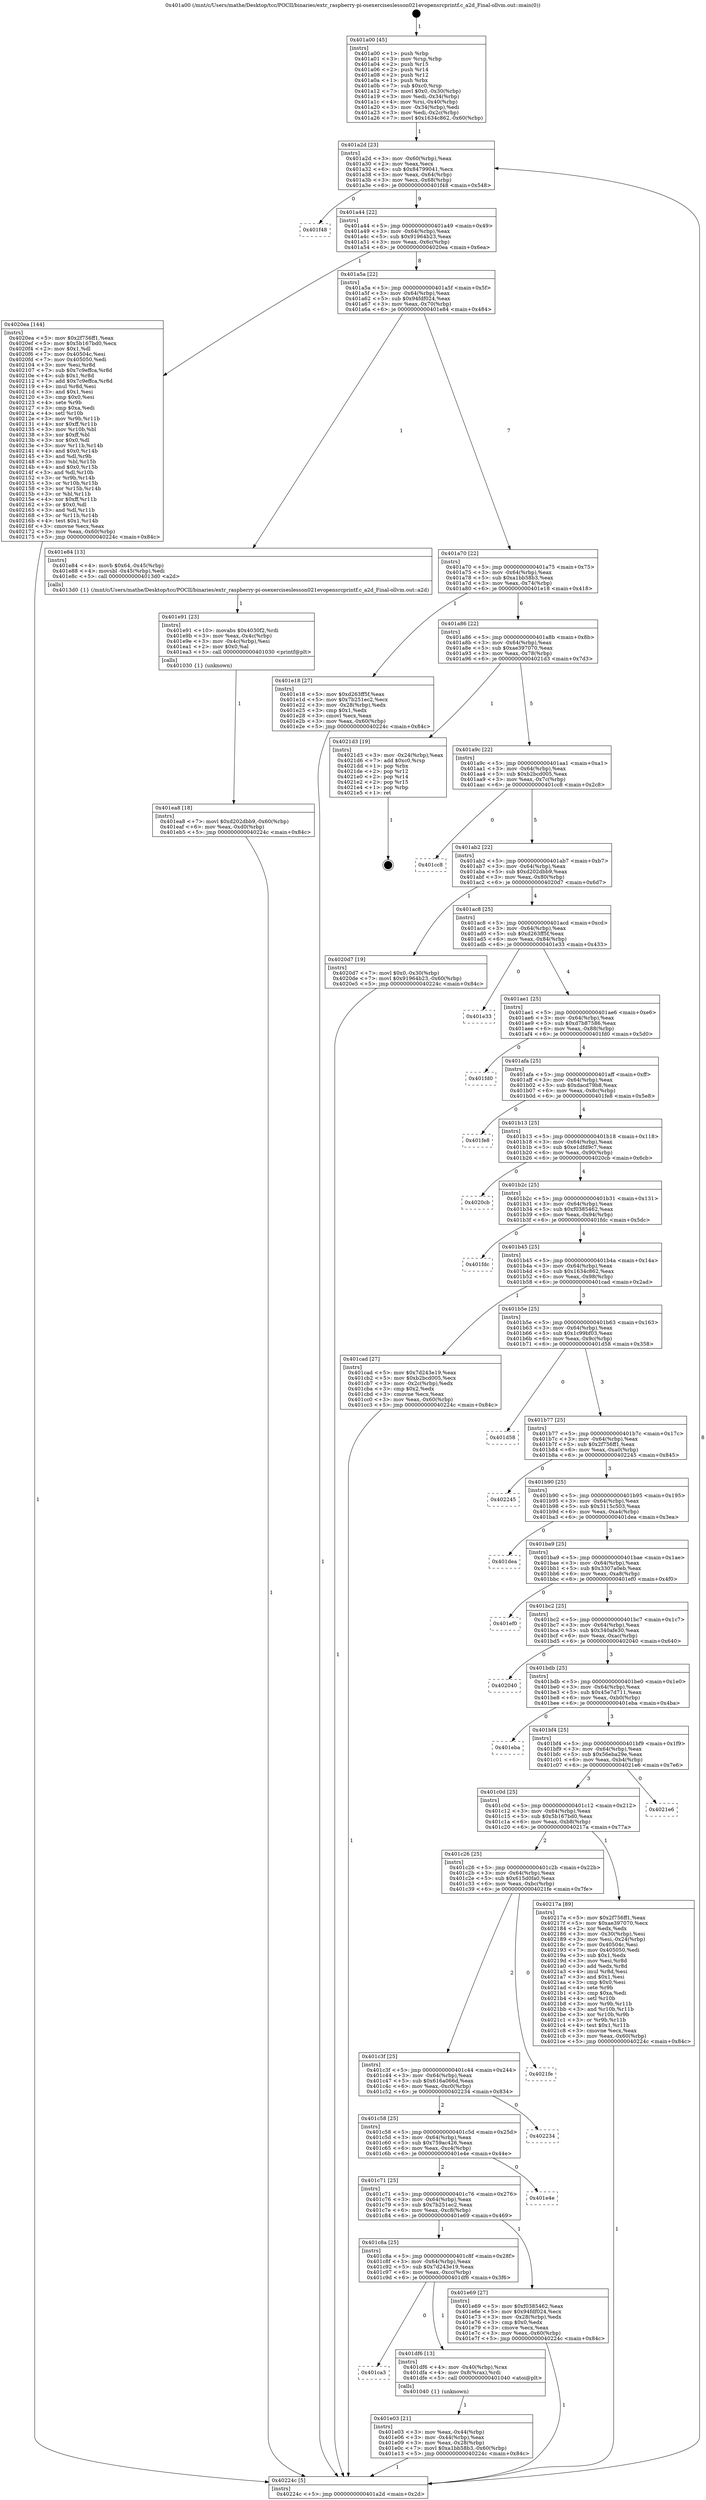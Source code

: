 digraph "0x401a00" {
  label = "0x401a00 (/mnt/c/Users/mathe/Desktop/tcc/POCII/binaries/extr_raspberry-pi-osexerciseslesson021evopensrcprintf.c_a2d_Final-ollvm.out::main(0))"
  labelloc = "t"
  node[shape=record]

  Entry [label="",width=0.3,height=0.3,shape=circle,fillcolor=black,style=filled]
  "0x401a2d" [label="{
     0x401a2d [23]\l
     | [instrs]\l
     &nbsp;&nbsp;0x401a2d \<+3\>: mov -0x60(%rbp),%eax\l
     &nbsp;&nbsp;0x401a30 \<+2\>: mov %eax,%ecx\l
     &nbsp;&nbsp;0x401a32 \<+6\>: sub $0x84799041,%ecx\l
     &nbsp;&nbsp;0x401a38 \<+3\>: mov %eax,-0x64(%rbp)\l
     &nbsp;&nbsp;0x401a3b \<+3\>: mov %ecx,-0x68(%rbp)\l
     &nbsp;&nbsp;0x401a3e \<+6\>: je 0000000000401f48 \<main+0x548\>\l
  }"]
  "0x401f48" [label="{
     0x401f48\l
  }", style=dashed]
  "0x401a44" [label="{
     0x401a44 [22]\l
     | [instrs]\l
     &nbsp;&nbsp;0x401a44 \<+5\>: jmp 0000000000401a49 \<main+0x49\>\l
     &nbsp;&nbsp;0x401a49 \<+3\>: mov -0x64(%rbp),%eax\l
     &nbsp;&nbsp;0x401a4c \<+5\>: sub $0x91964b23,%eax\l
     &nbsp;&nbsp;0x401a51 \<+3\>: mov %eax,-0x6c(%rbp)\l
     &nbsp;&nbsp;0x401a54 \<+6\>: je 00000000004020ea \<main+0x6ea\>\l
  }"]
  Exit [label="",width=0.3,height=0.3,shape=circle,fillcolor=black,style=filled,peripheries=2]
  "0x4020ea" [label="{
     0x4020ea [144]\l
     | [instrs]\l
     &nbsp;&nbsp;0x4020ea \<+5\>: mov $0x2f756ff1,%eax\l
     &nbsp;&nbsp;0x4020ef \<+5\>: mov $0x5b167bd0,%ecx\l
     &nbsp;&nbsp;0x4020f4 \<+2\>: mov $0x1,%dl\l
     &nbsp;&nbsp;0x4020f6 \<+7\>: mov 0x40504c,%esi\l
     &nbsp;&nbsp;0x4020fd \<+7\>: mov 0x405050,%edi\l
     &nbsp;&nbsp;0x402104 \<+3\>: mov %esi,%r8d\l
     &nbsp;&nbsp;0x402107 \<+7\>: sub $0x7c9effca,%r8d\l
     &nbsp;&nbsp;0x40210e \<+4\>: sub $0x1,%r8d\l
     &nbsp;&nbsp;0x402112 \<+7\>: add $0x7c9effca,%r8d\l
     &nbsp;&nbsp;0x402119 \<+4\>: imul %r8d,%esi\l
     &nbsp;&nbsp;0x40211d \<+3\>: and $0x1,%esi\l
     &nbsp;&nbsp;0x402120 \<+3\>: cmp $0x0,%esi\l
     &nbsp;&nbsp;0x402123 \<+4\>: sete %r9b\l
     &nbsp;&nbsp;0x402127 \<+3\>: cmp $0xa,%edi\l
     &nbsp;&nbsp;0x40212a \<+4\>: setl %r10b\l
     &nbsp;&nbsp;0x40212e \<+3\>: mov %r9b,%r11b\l
     &nbsp;&nbsp;0x402131 \<+4\>: xor $0xff,%r11b\l
     &nbsp;&nbsp;0x402135 \<+3\>: mov %r10b,%bl\l
     &nbsp;&nbsp;0x402138 \<+3\>: xor $0xff,%bl\l
     &nbsp;&nbsp;0x40213b \<+3\>: xor $0x0,%dl\l
     &nbsp;&nbsp;0x40213e \<+3\>: mov %r11b,%r14b\l
     &nbsp;&nbsp;0x402141 \<+4\>: and $0x0,%r14b\l
     &nbsp;&nbsp;0x402145 \<+3\>: and %dl,%r9b\l
     &nbsp;&nbsp;0x402148 \<+3\>: mov %bl,%r15b\l
     &nbsp;&nbsp;0x40214b \<+4\>: and $0x0,%r15b\l
     &nbsp;&nbsp;0x40214f \<+3\>: and %dl,%r10b\l
     &nbsp;&nbsp;0x402152 \<+3\>: or %r9b,%r14b\l
     &nbsp;&nbsp;0x402155 \<+3\>: or %r10b,%r15b\l
     &nbsp;&nbsp;0x402158 \<+3\>: xor %r15b,%r14b\l
     &nbsp;&nbsp;0x40215b \<+3\>: or %bl,%r11b\l
     &nbsp;&nbsp;0x40215e \<+4\>: xor $0xff,%r11b\l
     &nbsp;&nbsp;0x402162 \<+3\>: or $0x0,%dl\l
     &nbsp;&nbsp;0x402165 \<+3\>: and %dl,%r11b\l
     &nbsp;&nbsp;0x402168 \<+3\>: or %r11b,%r14b\l
     &nbsp;&nbsp;0x40216b \<+4\>: test $0x1,%r14b\l
     &nbsp;&nbsp;0x40216f \<+3\>: cmovne %ecx,%eax\l
     &nbsp;&nbsp;0x402172 \<+3\>: mov %eax,-0x60(%rbp)\l
     &nbsp;&nbsp;0x402175 \<+5\>: jmp 000000000040224c \<main+0x84c\>\l
  }"]
  "0x401a5a" [label="{
     0x401a5a [22]\l
     | [instrs]\l
     &nbsp;&nbsp;0x401a5a \<+5\>: jmp 0000000000401a5f \<main+0x5f\>\l
     &nbsp;&nbsp;0x401a5f \<+3\>: mov -0x64(%rbp),%eax\l
     &nbsp;&nbsp;0x401a62 \<+5\>: sub $0x94fdf024,%eax\l
     &nbsp;&nbsp;0x401a67 \<+3\>: mov %eax,-0x70(%rbp)\l
     &nbsp;&nbsp;0x401a6a \<+6\>: je 0000000000401e84 \<main+0x484\>\l
  }"]
  "0x401ea8" [label="{
     0x401ea8 [18]\l
     | [instrs]\l
     &nbsp;&nbsp;0x401ea8 \<+7\>: movl $0xd202dbb9,-0x60(%rbp)\l
     &nbsp;&nbsp;0x401eaf \<+6\>: mov %eax,-0xd0(%rbp)\l
     &nbsp;&nbsp;0x401eb5 \<+5\>: jmp 000000000040224c \<main+0x84c\>\l
  }"]
  "0x401e84" [label="{
     0x401e84 [13]\l
     | [instrs]\l
     &nbsp;&nbsp;0x401e84 \<+4\>: movb $0x64,-0x45(%rbp)\l
     &nbsp;&nbsp;0x401e88 \<+4\>: movsbl -0x45(%rbp),%edi\l
     &nbsp;&nbsp;0x401e8c \<+5\>: call 00000000004013d0 \<a2d\>\l
     | [calls]\l
     &nbsp;&nbsp;0x4013d0 \{1\} (/mnt/c/Users/mathe/Desktop/tcc/POCII/binaries/extr_raspberry-pi-osexerciseslesson021evopensrcprintf.c_a2d_Final-ollvm.out::a2d)\l
  }"]
  "0x401a70" [label="{
     0x401a70 [22]\l
     | [instrs]\l
     &nbsp;&nbsp;0x401a70 \<+5\>: jmp 0000000000401a75 \<main+0x75\>\l
     &nbsp;&nbsp;0x401a75 \<+3\>: mov -0x64(%rbp),%eax\l
     &nbsp;&nbsp;0x401a78 \<+5\>: sub $0xa1bb58b3,%eax\l
     &nbsp;&nbsp;0x401a7d \<+3\>: mov %eax,-0x74(%rbp)\l
     &nbsp;&nbsp;0x401a80 \<+6\>: je 0000000000401e18 \<main+0x418\>\l
  }"]
  "0x401e91" [label="{
     0x401e91 [23]\l
     | [instrs]\l
     &nbsp;&nbsp;0x401e91 \<+10\>: movabs $0x4030f2,%rdi\l
     &nbsp;&nbsp;0x401e9b \<+3\>: mov %eax,-0x4c(%rbp)\l
     &nbsp;&nbsp;0x401e9e \<+3\>: mov -0x4c(%rbp),%esi\l
     &nbsp;&nbsp;0x401ea1 \<+2\>: mov $0x0,%al\l
     &nbsp;&nbsp;0x401ea3 \<+5\>: call 0000000000401030 \<printf@plt\>\l
     | [calls]\l
     &nbsp;&nbsp;0x401030 \{1\} (unknown)\l
  }"]
  "0x401e18" [label="{
     0x401e18 [27]\l
     | [instrs]\l
     &nbsp;&nbsp;0x401e18 \<+5\>: mov $0xd263ff5f,%eax\l
     &nbsp;&nbsp;0x401e1d \<+5\>: mov $0x7b251ec2,%ecx\l
     &nbsp;&nbsp;0x401e22 \<+3\>: mov -0x28(%rbp),%edx\l
     &nbsp;&nbsp;0x401e25 \<+3\>: cmp $0x1,%edx\l
     &nbsp;&nbsp;0x401e28 \<+3\>: cmovl %ecx,%eax\l
     &nbsp;&nbsp;0x401e2b \<+3\>: mov %eax,-0x60(%rbp)\l
     &nbsp;&nbsp;0x401e2e \<+5\>: jmp 000000000040224c \<main+0x84c\>\l
  }"]
  "0x401a86" [label="{
     0x401a86 [22]\l
     | [instrs]\l
     &nbsp;&nbsp;0x401a86 \<+5\>: jmp 0000000000401a8b \<main+0x8b\>\l
     &nbsp;&nbsp;0x401a8b \<+3\>: mov -0x64(%rbp),%eax\l
     &nbsp;&nbsp;0x401a8e \<+5\>: sub $0xae397070,%eax\l
     &nbsp;&nbsp;0x401a93 \<+3\>: mov %eax,-0x78(%rbp)\l
     &nbsp;&nbsp;0x401a96 \<+6\>: je 00000000004021d3 \<main+0x7d3\>\l
  }"]
  "0x401e03" [label="{
     0x401e03 [21]\l
     | [instrs]\l
     &nbsp;&nbsp;0x401e03 \<+3\>: mov %eax,-0x44(%rbp)\l
     &nbsp;&nbsp;0x401e06 \<+3\>: mov -0x44(%rbp),%eax\l
     &nbsp;&nbsp;0x401e09 \<+3\>: mov %eax,-0x28(%rbp)\l
     &nbsp;&nbsp;0x401e0c \<+7\>: movl $0xa1bb58b3,-0x60(%rbp)\l
     &nbsp;&nbsp;0x401e13 \<+5\>: jmp 000000000040224c \<main+0x84c\>\l
  }"]
  "0x4021d3" [label="{
     0x4021d3 [19]\l
     | [instrs]\l
     &nbsp;&nbsp;0x4021d3 \<+3\>: mov -0x24(%rbp),%eax\l
     &nbsp;&nbsp;0x4021d6 \<+7\>: add $0xc0,%rsp\l
     &nbsp;&nbsp;0x4021dd \<+1\>: pop %rbx\l
     &nbsp;&nbsp;0x4021de \<+2\>: pop %r12\l
     &nbsp;&nbsp;0x4021e0 \<+2\>: pop %r14\l
     &nbsp;&nbsp;0x4021e2 \<+2\>: pop %r15\l
     &nbsp;&nbsp;0x4021e4 \<+1\>: pop %rbp\l
     &nbsp;&nbsp;0x4021e5 \<+1\>: ret\l
  }"]
  "0x401a9c" [label="{
     0x401a9c [22]\l
     | [instrs]\l
     &nbsp;&nbsp;0x401a9c \<+5\>: jmp 0000000000401aa1 \<main+0xa1\>\l
     &nbsp;&nbsp;0x401aa1 \<+3\>: mov -0x64(%rbp),%eax\l
     &nbsp;&nbsp;0x401aa4 \<+5\>: sub $0xb2bcd005,%eax\l
     &nbsp;&nbsp;0x401aa9 \<+3\>: mov %eax,-0x7c(%rbp)\l
     &nbsp;&nbsp;0x401aac \<+6\>: je 0000000000401cc8 \<main+0x2c8\>\l
  }"]
  "0x401ca3" [label="{
     0x401ca3\l
  }", style=dashed]
  "0x401cc8" [label="{
     0x401cc8\l
  }", style=dashed]
  "0x401ab2" [label="{
     0x401ab2 [22]\l
     | [instrs]\l
     &nbsp;&nbsp;0x401ab2 \<+5\>: jmp 0000000000401ab7 \<main+0xb7\>\l
     &nbsp;&nbsp;0x401ab7 \<+3\>: mov -0x64(%rbp),%eax\l
     &nbsp;&nbsp;0x401aba \<+5\>: sub $0xd202dbb9,%eax\l
     &nbsp;&nbsp;0x401abf \<+3\>: mov %eax,-0x80(%rbp)\l
     &nbsp;&nbsp;0x401ac2 \<+6\>: je 00000000004020d7 \<main+0x6d7\>\l
  }"]
  "0x401df6" [label="{
     0x401df6 [13]\l
     | [instrs]\l
     &nbsp;&nbsp;0x401df6 \<+4\>: mov -0x40(%rbp),%rax\l
     &nbsp;&nbsp;0x401dfa \<+4\>: mov 0x8(%rax),%rdi\l
     &nbsp;&nbsp;0x401dfe \<+5\>: call 0000000000401040 \<atoi@plt\>\l
     | [calls]\l
     &nbsp;&nbsp;0x401040 \{1\} (unknown)\l
  }"]
  "0x4020d7" [label="{
     0x4020d7 [19]\l
     | [instrs]\l
     &nbsp;&nbsp;0x4020d7 \<+7\>: movl $0x0,-0x30(%rbp)\l
     &nbsp;&nbsp;0x4020de \<+7\>: movl $0x91964b23,-0x60(%rbp)\l
     &nbsp;&nbsp;0x4020e5 \<+5\>: jmp 000000000040224c \<main+0x84c\>\l
  }"]
  "0x401ac8" [label="{
     0x401ac8 [25]\l
     | [instrs]\l
     &nbsp;&nbsp;0x401ac8 \<+5\>: jmp 0000000000401acd \<main+0xcd\>\l
     &nbsp;&nbsp;0x401acd \<+3\>: mov -0x64(%rbp),%eax\l
     &nbsp;&nbsp;0x401ad0 \<+5\>: sub $0xd263ff5f,%eax\l
     &nbsp;&nbsp;0x401ad5 \<+6\>: mov %eax,-0x84(%rbp)\l
     &nbsp;&nbsp;0x401adb \<+6\>: je 0000000000401e33 \<main+0x433\>\l
  }"]
  "0x401c8a" [label="{
     0x401c8a [25]\l
     | [instrs]\l
     &nbsp;&nbsp;0x401c8a \<+5\>: jmp 0000000000401c8f \<main+0x28f\>\l
     &nbsp;&nbsp;0x401c8f \<+3\>: mov -0x64(%rbp),%eax\l
     &nbsp;&nbsp;0x401c92 \<+5\>: sub $0x7d243e19,%eax\l
     &nbsp;&nbsp;0x401c97 \<+6\>: mov %eax,-0xcc(%rbp)\l
     &nbsp;&nbsp;0x401c9d \<+6\>: je 0000000000401df6 \<main+0x3f6\>\l
  }"]
  "0x401e33" [label="{
     0x401e33\l
  }", style=dashed]
  "0x401ae1" [label="{
     0x401ae1 [25]\l
     | [instrs]\l
     &nbsp;&nbsp;0x401ae1 \<+5\>: jmp 0000000000401ae6 \<main+0xe6\>\l
     &nbsp;&nbsp;0x401ae6 \<+3\>: mov -0x64(%rbp),%eax\l
     &nbsp;&nbsp;0x401ae9 \<+5\>: sub $0xd7b87586,%eax\l
     &nbsp;&nbsp;0x401aee \<+6\>: mov %eax,-0x88(%rbp)\l
     &nbsp;&nbsp;0x401af4 \<+6\>: je 0000000000401fd0 \<main+0x5d0\>\l
  }"]
  "0x401e69" [label="{
     0x401e69 [27]\l
     | [instrs]\l
     &nbsp;&nbsp;0x401e69 \<+5\>: mov $0xf0385462,%eax\l
     &nbsp;&nbsp;0x401e6e \<+5\>: mov $0x94fdf024,%ecx\l
     &nbsp;&nbsp;0x401e73 \<+3\>: mov -0x28(%rbp),%edx\l
     &nbsp;&nbsp;0x401e76 \<+3\>: cmp $0x0,%edx\l
     &nbsp;&nbsp;0x401e79 \<+3\>: cmove %ecx,%eax\l
     &nbsp;&nbsp;0x401e7c \<+3\>: mov %eax,-0x60(%rbp)\l
     &nbsp;&nbsp;0x401e7f \<+5\>: jmp 000000000040224c \<main+0x84c\>\l
  }"]
  "0x401fd0" [label="{
     0x401fd0\l
  }", style=dashed]
  "0x401afa" [label="{
     0x401afa [25]\l
     | [instrs]\l
     &nbsp;&nbsp;0x401afa \<+5\>: jmp 0000000000401aff \<main+0xff\>\l
     &nbsp;&nbsp;0x401aff \<+3\>: mov -0x64(%rbp),%eax\l
     &nbsp;&nbsp;0x401b02 \<+5\>: sub $0xdacd79b8,%eax\l
     &nbsp;&nbsp;0x401b07 \<+6\>: mov %eax,-0x8c(%rbp)\l
     &nbsp;&nbsp;0x401b0d \<+6\>: je 0000000000401fe8 \<main+0x5e8\>\l
  }"]
  "0x401c71" [label="{
     0x401c71 [25]\l
     | [instrs]\l
     &nbsp;&nbsp;0x401c71 \<+5\>: jmp 0000000000401c76 \<main+0x276\>\l
     &nbsp;&nbsp;0x401c76 \<+3\>: mov -0x64(%rbp),%eax\l
     &nbsp;&nbsp;0x401c79 \<+5\>: sub $0x7b251ec2,%eax\l
     &nbsp;&nbsp;0x401c7e \<+6\>: mov %eax,-0xc8(%rbp)\l
     &nbsp;&nbsp;0x401c84 \<+6\>: je 0000000000401e69 \<main+0x469\>\l
  }"]
  "0x401fe8" [label="{
     0x401fe8\l
  }", style=dashed]
  "0x401b13" [label="{
     0x401b13 [25]\l
     | [instrs]\l
     &nbsp;&nbsp;0x401b13 \<+5\>: jmp 0000000000401b18 \<main+0x118\>\l
     &nbsp;&nbsp;0x401b18 \<+3\>: mov -0x64(%rbp),%eax\l
     &nbsp;&nbsp;0x401b1b \<+5\>: sub $0xe1dfd9c7,%eax\l
     &nbsp;&nbsp;0x401b20 \<+6\>: mov %eax,-0x90(%rbp)\l
     &nbsp;&nbsp;0x401b26 \<+6\>: je 00000000004020cb \<main+0x6cb\>\l
  }"]
  "0x401e4e" [label="{
     0x401e4e\l
  }", style=dashed]
  "0x4020cb" [label="{
     0x4020cb\l
  }", style=dashed]
  "0x401b2c" [label="{
     0x401b2c [25]\l
     | [instrs]\l
     &nbsp;&nbsp;0x401b2c \<+5\>: jmp 0000000000401b31 \<main+0x131\>\l
     &nbsp;&nbsp;0x401b31 \<+3\>: mov -0x64(%rbp),%eax\l
     &nbsp;&nbsp;0x401b34 \<+5\>: sub $0xf0385462,%eax\l
     &nbsp;&nbsp;0x401b39 \<+6\>: mov %eax,-0x94(%rbp)\l
     &nbsp;&nbsp;0x401b3f \<+6\>: je 0000000000401fdc \<main+0x5dc\>\l
  }"]
  "0x401c58" [label="{
     0x401c58 [25]\l
     | [instrs]\l
     &nbsp;&nbsp;0x401c58 \<+5\>: jmp 0000000000401c5d \<main+0x25d\>\l
     &nbsp;&nbsp;0x401c5d \<+3\>: mov -0x64(%rbp),%eax\l
     &nbsp;&nbsp;0x401c60 \<+5\>: sub $0x759ac426,%eax\l
     &nbsp;&nbsp;0x401c65 \<+6\>: mov %eax,-0xc4(%rbp)\l
     &nbsp;&nbsp;0x401c6b \<+6\>: je 0000000000401e4e \<main+0x44e\>\l
  }"]
  "0x401fdc" [label="{
     0x401fdc\l
  }", style=dashed]
  "0x401b45" [label="{
     0x401b45 [25]\l
     | [instrs]\l
     &nbsp;&nbsp;0x401b45 \<+5\>: jmp 0000000000401b4a \<main+0x14a\>\l
     &nbsp;&nbsp;0x401b4a \<+3\>: mov -0x64(%rbp),%eax\l
     &nbsp;&nbsp;0x401b4d \<+5\>: sub $0x1634c862,%eax\l
     &nbsp;&nbsp;0x401b52 \<+6\>: mov %eax,-0x98(%rbp)\l
     &nbsp;&nbsp;0x401b58 \<+6\>: je 0000000000401cad \<main+0x2ad\>\l
  }"]
  "0x402234" [label="{
     0x402234\l
  }", style=dashed]
  "0x401cad" [label="{
     0x401cad [27]\l
     | [instrs]\l
     &nbsp;&nbsp;0x401cad \<+5\>: mov $0x7d243e19,%eax\l
     &nbsp;&nbsp;0x401cb2 \<+5\>: mov $0xb2bcd005,%ecx\l
     &nbsp;&nbsp;0x401cb7 \<+3\>: mov -0x2c(%rbp),%edx\l
     &nbsp;&nbsp;0x401cba \<+3\>: cmp $0x2,%edx\l
     &nbsp;&nbsp;0x401cbd \<+3\>: cmovne %ecx,%eax\l
     &nbsp;&nbsp;0x401cc0 \<+3\>: mov %eax,-0x60(%rbp)\l
     &nbsp;&nbsp;0x401cc3 \<+5\>: jmp 000000000040224c \<main+0x84c\>\l
  }"]
  "0x401b5e" [label="{
     0x401b5e [25]\l
     | [instrs]\l
     &nbsp;&nbsp;0x401b5e \<+5\>: jmp 0000000000401b63 \<main+0x163\>\l
     &nbsp;&nbsp;0x401b63 \<+3\>: mov -0x64(%rbp),%eax\l
     &nbsp;&nbsp;0x401b66 \<+5\>: sub $0x1c99bf03,%eax\l
     &nbsp;&nbsp;0x401b6b \<+6\>: mov %eax,-0x9c(%rbp)\l
     &nbsp;&nbsp;0x401b71 \<+6\>: je 0000000000401d58 \<main+0x358\>\l
  }"]
  "0x40224c" [label="{
     0x40224c [5]\l
     | [instrs]\l
     &nbsp;&nbsp;0x40224c \<+5\>: jmp 0000000000401a2d \<main+0x2d\>\l
  }"]
  "0x401a00" [label="{
     0x401a00 [45]\l
     | [instrs]\l
     &nbsp;&nbsp;0x401a00 \<+1\>: push %rbp\l
     &nbsp;&nbsp;0x401a01 \<+3\>: mov %rsp,%rbp\l
     &nbsp;&nbsp;0x401a04 \<+2\>: push %r15\l
     &nbsp;&nbsp;0x401a06 \<+2\>: push %r14\l
     &nbsp;&nbsp;0x401a08 \<+2\>: push %r12\l
     &nbsp;&nbsp;0x401a0a \<+1\>: push %rbx\l
     &nbsp;&nbsp;0x401a0b \<+7\>: sub $0xc0,%rsp\l
     &nbsp;&nbsp;0x401a12 \<+7\>: movl $0x0,-0x30(%rbp)\l
     &nbsp;&nbsp;0x401a19 \<+3\>: mov %edi,-0x34(%rbp)\l
     &nbsp;&nbsp;0x401a1c \<+4\>: mov %rsi,-0x40(%rbp)\l
     &nbsp;&nbsp;0x401a20 \<+3\>: mov -0x34(%rbp),%edi\l
     &nbsp;&nbsp;0x401a23 \<+3\>: mov %edi,-0x2c(%rbp)\l
     &nbsp;&nbsp;0x401a26 \<+7\>: movl $0x1634c862,-0x60(%rbp)\l
  }"]
  "0x401c3f" [label="{
     0x401c3f [25]\l
     | [instrs]\l
     &nbsp;&nbsp;0x401c3f \<+5\>: jmp 0000000000401c44 \<main+0x244\>\l
     &nbsp;&nbsp;0x401c44 \<+3\>: mov -0x64(%rbp),%eax\l
     &nbsp;&nbsp;0x401c47 \<+5\>: sub $0x616a066d,%eax\l
     &nbsp;&nbsp;0x401c4c \<+6\>: mov %eax,-0xc0(%rbp)\l
     &nbsp;&nbsp;0x401c52 \<+6\>: je 0000000000402234 \<main+0x834\>\l
  }"]
  "0x401d58" [label="{
     0x401d58\l
  }", style=dashed]
  "0x401b77" [label="{
     0x401b77 [25]\l
     | [instrs]\l
     &nbsp;&nbsp;0x401b77 \<+5\>: jmp 0000000000401b7c \<main+0x17c\>\l
     &nbsp;&nbsp;0x401b7c \<+3\>: mov -0x64(%rbp),%eax\l
     &nbsp;&nbsp;0x401b7f \<+5\>: sub $0x2f756ff1,%eax\l
     &nbsp;&nbsp;0x401b84 \<+6\>: mov %eax,-0xa0(%rbp)\l
     &nbsp;&nbsp;0x401b8a \<+6\>: je 0000000000402245 \<main+0x845\>\l
  }"]
  "0x4021fe" [label="{
     0x4021fe\l
  }", style=dashed]
  "0x402245" [label="{
     0x402245\l
  }", style=dashed]
  "0x401b90" [label="{
     0x401b90 [25]\l
     | [instrs]\l
     &nbsp;&nbsp;0x401b90 \<+5\>: jmp 0000000000401b95 \<main+0x195\>\l
     &nbsp;&nbsp;0x401b95 \<+3\>: mov -0x64(%rbp),%eax\l
     &nbsp;&nbsp;0x401b98 \<+5\>: sub $0x3115c503,%eax\l
     &nbsp;&nbsp;0x401b9d \<+6\>: mov %eax,-0xa4(%rbp)\l
     &nbsp;&nbsp;0x401ba3 \<+6\>: je 0000000000401dea \<main+0x3ea\>\l
  }"]
  "0x401c26" [label="{
     0x401c26 [25]\l
     | [instrs]\l
     &nbsp;&nbsp;0x401c26 \<+5\>: jmp 0000000000401c2b \<main+0x22b\>\l
     &nbsp;&nbsp;0x401c2b \<+3\>: mov -0x64(%rbp),%eax\l
     &nbsp;&nbsp;0x401c2e \<+5\>: sub $0x615d0fa0,%eax\l
     &nbsp;&nbsp;0x401c33 \<+6\>: mov %eax,-0xbc(%rbp)\l
     &nbsp;&nbsp;0x401c39 \<+6\>: je 00000000004021fe \<main+0x7fe\>\l
  }"]
  "0x401dea" [label="{
     0x401dea\l
  }", style=dashed]
  "0x401ba9" [label="{
     0x401ba9 [25]\l
     | [instrs]\l
     &nbsp;&nbsp;0x401ba9 \<+5\>: jmp 0000000000401bae \<main+0x1ae\>\l
     &nbsp;&nbsp;0x401bae \<+3\>: mov -0x64(%rbp),%eax\l
     &nbsp;&nbsp;0x401bb1 \<+5\>: sub $0x3307a0eb,%eax\l
     &nbsp;&nbsp;0x401bb6 \<+6\>: mov %eax,-0xa8(%rbp)\l
     &nbsp;&nbsp;0x401bbc \<+6\>: je 0000000000401ef0 \<main+0x4f0\>\l
  }"]
  "0x40217a" [label="{
     0x40217a [89]\l
     | [instrs]\l
     &nbsp;&nbsp;0x40217a \<+5\>: mov $0x2f756ff1,%eax\l
     &nbsp;&nbsp;0x40217f \<+5\>: mov $0xae397070,%ecx\l
     &nbsp;&nbsp;0x402184 \<+2\>: xor %edx,%edx\l
     &nbsp;&nbsp;0x402186 \<+3\>: mov -0x30(%rbp),%esi\l
     &nbsp;&nbsp;0x402189 \<+3\>: mov %esi,-0x24(%rbp)\l
     &nbsp;&nbsp;0x40218c \<+7\>: mov 0x40504c,%esi\l
     &nbsp;&nbsp;0x402193 \<+7\>: mov 0x405050,%edi\l
     &nbsp;&nbsp;0x40219a \<+3\>: sub $0x1,%edx\l
     &nbsp;&nbsp;0x40219d \<+3\>: mov %esi,%r8d\l
     &nbsp;&nbsp;0x4021a0 \<+3\>: add %edx,%r8d\l
     &nbsp;&nbsp;0x4021a3 \<+4\>: imul %r8d,%esi\l
     &nbsp;&nbsp;0x4021a7 \<+3\>: and $0x1,%esi\l
     &nbsp;&nbsp;0x4021aa \<+3\>: cmp $0x0,%esi\l
     &nbsp;&nbsp;0x4021ad \<+4\>: sete %r9b\l
     &nbsp;&nbsp;0x4021b1 \<+3\>: cmp $0xa,%edi\l
     &nbsp;&nbsp;0x4021b4 \<+4\>: setl %r10b\l
     &nbsp;&nbsp;0x4021b8 \<+3\>: mov %r9b,%r11b\l
     &nbsp;&nbsp;0x4021bb \<+3\>: and %r10b,%r11b\l
     &nbsp;&nbsp;0x4021be \<+3\>: xor %r10b,%r9b\l
     &nbsp;&nbsp;0x4021c1 \<+3\>: or %r9b,%r11b\l
     &nbsp;&nbsp;0x4021c4 \<+4\>: test $0x1,%r11b\l
     &nbsp;&nbsp;0x4021c8 \<+3\>: cmovne %ecx,%eax\l
     &nbsp;&nbsp;0x4021cb \<+3\>: mov %eax,-0x60(%rbp)\l
     &nbsp;&nbsp;0x4021ce \<+5\>: jmp 000000000040224c \<main+0x84c\>\l
  }"]
  "0x401ef0" [label="{
     0x401ef0\l
  }", style=dashed]
  "0x401bc2" [label="{
     0x401bc2 [25]\l
     | [instrs]\l
     &nbsp;&nbsp;0x401bc2 \<+5\>: jmp 0000000000401bc7 \<main+0x1c7\>\l
     &nbsp;&nbsp;0x401bc7 \<+3\>: mov -0x64(%rbp),%eax\l
     &nbsp;&nbsp;0x401bca \<+5\>: sub $0x340afe30,%eax\l
     &nbsp;&nbsp;0x401bcf \<+6\>: mov %eax,-0xac(%rbp)\l
     &nbsp;&nbsp;0x401bd5 \<+6\>: je 0000000000402040 \<main+0x640\>\l
  }"]
  "0x401c0d" [label="{
     0x401c0d [25]\l
     | [instrs]\l
     &nbsp;&nbsp;0x401c0d \<+5\>: jmp 0000000000401c12 \<main+0x212\>\l
     &nbsp;&nbsp;0x401c12 \<+3\>: mov -0x64(%rbp),%eax\l
     &nbsp;&nbsp;0x401c15 \<+5\>: sub $0x5b167bd0,%eax\l
     &nbsp;&nbsp;0x401c1a \<+6\>: mov %eax,-0xb8(%rbp)\l
     &nbsp;&nbsp;0x401c20 \<+6\>: je 000000000040217a \<main+0x77a\>\l
  }"]
  "0x402040" [label="{
     0x402040\l
  }", style=dashed]
  "0x401bdb" [label="{
     0x401bdb [25]\l
     | [instrs]\l
     &nbsp;&nbsp;0x401bdb \<+5\>: jmp 0000000000401be0 \<main+0x1e0\>\l
     &nbsp;&nbsp;0x401be0 \<+3\>: mov -0x64(%rbp),%eax\l
     &nbsp;&nbsp;0x401be3 \<+5\>: sub $0x45e7d711,%eax\l
     &nbsp;&nbsp;0x401be8 \<+6\>: mov %eax,-0xb0(%rbp)\l
     &nbsp;&nbsp;0x401bee \<+6\>: je 0000000000401eba \<main+0x4ba\>\l
  }"]
  "0x4021e6" [label="{
     0x4021e6\l
  }", style=dashed]
  "0x401eba" [label="{
     0x401eba\l
  }", style=dashed]
  "0x401bf4" [label="{
     0x401bf4 [25]\l
     | [instrs]\l
     &nbsp;&nbsp;0x401bf4 \<+5\>: jmp 0000000000401bf9 \<main+0x1f9\>\l
     &nbsp;&nbsp;0x401bf9 \<+3\>: mov -0x64(%rbp),%eax\l
     &nbsp;&nbsp;0x401bfc \<+5\>: sub $0x56eba29e,%eax\l
     &nbsp;&nbsp;0x401c01 \<+6\>: mov %eax,-0xb4(%rbp)\l
     &nbsp;&nbsp;0x401c07 \<+6\>: je 00000000004021e6 \<main+0x7e6\>\l
  }"]
  Entry -> "0x401a00" [label=" 1"]
  "0x401a2d" -> "0x401f48" [label=" 0"]
  "0x401a2d" -> "0x401a44" [label=" 9"]
  "0x4021d3" -> Exit [label=" 1"]
  "0x401a44" -> "0x4020ea" [label=" 1"]
  "0x401a44" -> "0x401a5a" [label=" 8"]
  "0x40217a" -> "0x40224c" [label=" 1"]
  "0x401a5a" -> "0x401e84" [label=" 1"]
  "0x401a5a" -> "0x401a70" [label=" 7"]
  "0x4020ea" -> "0x40224c" [label=" 1"]
  "0x401a70" -> "0x401e18" [label=" 1"]
  "0x401a70" -> "0x401a86" [label=" 6"]
  "0x4020d7" -> "0x40224c" [label=" 1"]
  "0x401a86" -> "0x4021d3" [label=" 1"]
  "0x401a86" -> "0x401a9c" [label=" 5"]
  "0x401ea8" -> "0x40224c" [label=" 1"]
  "0x401a9c" -> "0x401cc8" [label=" 0"]
  "0x401a9c" -> "0x401ab2" [label=" 5"]
  "0x401e91" -> "0x401ea8" [label=" 1"]
  "0x401ab2" -> "0x4020d7" [label=" 1"]
  "0x401ab2" -> "0x401ac8" [label=" 4"]
  "0x401e84" -> "0x401e91" [label=" 1"]
  "0x401ac8" -> "0x401e33" [label=" 0"]
  "0x401ac8" -> "0x401ae1" [label=" 4"]
  "0x401e18" -> "0x40224c" [label=" 1"]
  "0x401ae1" -> "0x401fd0" [label=" 0"]
  "0x401ae1" -> "0x401afa" [label=" 4"]
  "0x401e03" -> "0x40224c" [label=" 1"]
  "0x401afa" -> "0x401fe8" [label=" 0"]
  "0x401afa" -> "0x401b13" [label=" 4"]
  "0x401c8a" -> "0x401ca3" [label=" 0"]
  "0x401b13" -> "0x4020cb" [label=" 0"]
  "0x401b13" -> "0x401b2c" [label=" 4"]
  "0x401c8a" -> "0x401df6" [label=" 1"]
  "0x401b2c" -> "0x401fdc" [label=" 0"]
  "0x401b2c" -> "0x401b45" [label=" 4"]
  "0x401c71" -> "0x401c8a" [label=" 1"]
  "0x401b45" -> "0x401cad" [label=" 1"]
  "0x401b45" -> "0x401b5e" [label=" 3"]
  "0x401cad" -> "0x40224c" [label=" 1"]
  "0x401a00" -> "0x401a2d" [label=" 1"]
  "0x40224c" -> "0x401a2d" [label=" 8"]
  "0x401c71" -> "0x401e69" [label=" 1"]
  "0x401b5e" -> "0x401d58" [label=" 0"]
  "0x401b5e" -> "0x401b77" [label=" 3"]
  "0x401c58" -> "0x401c71" [label=" 2"]
  "0x401b77" -> "0x402245" [label=" 0"]
  "0x401b77" -> "0x401b90" [label=" 3"]
  "0x401c58" -> "0x401e4e" [label=" 0"]
  "0x401b90" -> "0x401dea" [label=" 0"]
  "0x401b90" -> "0x401ba9" [label=" 3"]
  "0x401c3f" -> "0x401c58" [label=" 2"]
  "0x401ba9" -> "0x401ef0" [label=" 0"]
  "0x401ba9" -> "0x401bc2" [label=" 3"]
  "0x401c3f" -> "0x402234" [label=" 0"]
  "0x401bc2" -> "0x402040" [label=" 0"]
  "0x401bc2" -> "0x401bdb" [label=" 3"]
  "0x401c26" -> "0x401c3f" [label=" 2"]
  "0x401bdb" -> "0x401eba" [label=" 0"]
  "0x401bdb" -> "0x401bf4" [label=" 3"]
  "0x401c26" -> "0x4021fe" [label=" 0"]
  "0x401bf4" -> "0x4021e6" [label=" 0"]
  "0x401bf4" -> "0x401c0d" [label=" 3"]
  "0x401df6" -> "0x401e03" [label=" 1"]
  "0x401c0d" -> "0x40217a" [label=" 1"]
  "0x401c0d" -> "0x401c26" [label=" 2"]
  "0x401e69" -> "0x40224c" [label=" 1"]
}
